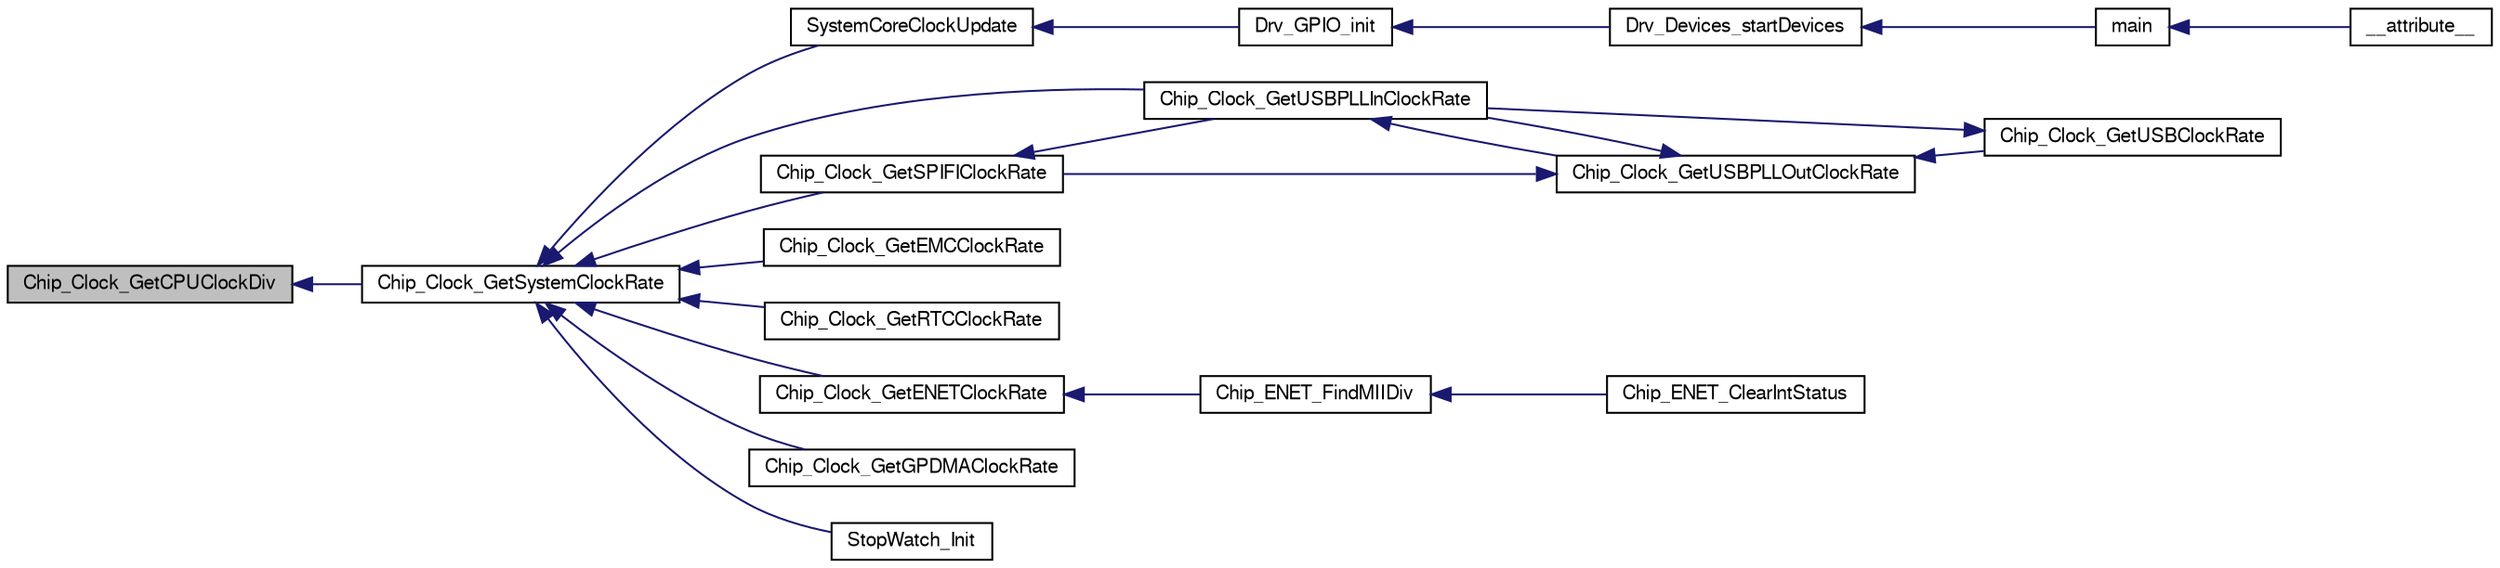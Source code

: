 digraph "Chip_Clock_GetCPUClockDiv"
{
  edge [fontname="FreeSans",fontsize="10",labelfontname="FreeSans",labelfontsize="10"];
  node [fontname="FreeSans",fontsize="10",shape=record];
  rankdir="LR";
  Node1 [label="Chip_Clock_GetCPUClockDiv",height=0.2,width=0.4,color="black", fillcolor="grey75", style="filled", fontcolor="black"];
  Node1 -> Node2 [dir="back",color="midnightblue",fontsize="10",style="solid"];
  Node2 [label="Chip_Clock_GetSystemClockRate",height=0.2,width=0.4,color="black", fillcolor="white", style="filled",URL="$group__CLOCK__17XX__40XX.html#gaf3dd97239f9db511dbc71c531132cc08",tooltip="Return system clock rate. "];
  Node2 -> Node3 [dir="back",color="midnightblue",fontsize="10",style="solid"];
  Node3 [label="SystemCoreClockUpdate",height=0.2,width=0.4,color="black", fillcolor="white", style="filled",URL="$group__SUPPORT__17XX__40XX__FUNC.html#gae0c36a9591fe6e9c45ecb21a794f0f0f",tooltip="Update system core clock rate, should be called if the system has a clock rate change. "];
  Node3 -> Node4 [dir="back",color="midnightblue",fontsize="10",style="solid"];
  Node4 [label="Drv_GPIO_init",height=0.2,width=0.4,color="black", fillcolor="white", style="filled",URL="$group__GPIO__Library.html#ga9be5db131ab65deac64ba3f32adc3e0a",tooltip="Initialize GPIO port. "];
  Node4 -> Node5 [dir="back",color="midnightblue",fontsize="10",style="solid"];
  Node5 [label="Drv_Devices_startDevices",height=0.2,width=0.4,color="black", fillcolor="white", style="filled",URL="$group__Devices__Library.html#ga752ca1b164444c691ffe54ed89d848c8",tooltip="Call init and start functions of the different peripherals of the uC. "];
  Node5 -> Node6 [dir="back",color="midnightblue",fontsize="10",style="solid"];
  Node6 [label="main",height=0.2,width=0.4,color="black", fillcolor="white", style="filled",URL="$group__Application__Layer.html#ga840291bc02cba5474a4cb46a9b9566fe"];
  Node6 -> Node7 [dir="back",color="midnightblue",fontsize="10",style="solid"];
  Node7 [label="__attribute__",height=0.2,width=0.4,color="black", fillcolor="white", style="filled",URL="$cr__startup__lpc175x__6x_8c.html#adce420b900676fa0caed5a713cac82fb"];
  Node2 -> Node8 [dir="back",color="midnightblue",fontsize="10",style="solid"];
  Node8 [label="Chip_Clock_GetSPIFIClockRate",height=0.2,width=0.4,color="black", fillcolor="white", style="filled",URL="$group__CLOCK__17XX__40XX.html#ga09e6d1ff0c53ebffd5f6fd407ea01ddb",tooltip="Returns the SPIFI clock rate. "];
  Node8 -> Node9 [dir="back",color="midnightblue",fontsize="10",style="solid"];
  Node9 [label="Chip_Clock_GetUSBPLLInClockRate",height=0.2,width=0.4,color="black", fillcolor="white", style="filled",URL="$group__CLOCK__17XX__40XX.html#gaa97e3b970f577ea06e5d4f76097576c7",tooltip="Return USB PLL input clock rate. "];
  Node9 -> Node10 [dir="back",color="midnightblue",fontsize="10",style="solid"];
  Node10 [label="Chip_Clock_GetUSBPLLOutClockRate",height=0.2,width=0.4,color="black", fillcolor="white", style="filled",URL="$group__CLOCK__17XX__40XX.html#ga89cab6cddba486f9c820b06e0a28bade",tooltip="Return USB PLL output clock rate. "];
  Node10 -> Node11 [dir="back",color="midnightblue",fontsize="10",style="solid"];
  Node11 [label="Chip_Clock_GetUSBClockRate",height=0.2,width=0.4,color="black", fillcolor="white", style="filled",URL="$group__CLOCK__17XX__40XX.html#gac8679aba3cc005f859604a09ceceb4a4",tooltip="Gets the USB clock (USB_CLK) rate. "];
  Node11 -> Node9 [dir="back",color="midnightblue",fontsize="10",style="solid"];
  Node10 -> Node8 [dir="back",color="midnightblue",fontsize="10",style="solid"];
  Node10 -> Node9 [dir="back",color="midnightblue",fontsize="10",style="solid"];
  Node2 -> Node9 [dir="back",color="midnightblue",fontsize="10",style="solid"];
  Node2 -> Node12 [dir="back",color="midnightblue",fontsize="10",style="solid"];
  Node12 [label="Chip_Clock_GetEMCClockRate",height=0.2,width=0.4,color="black", fillcolor="white", style="filled",URL="$group__CLOCK__17XX__40XX.html#gae2649650e17f30a5fc753c11cfa3efb4",tooltip="Returns clock rate for EMC. "];
  Node2 -> Node13 [dir="back",color="midnightblue",fontsize="10",style="solid"];
  Node13 [label="Chip_Clock_GetRTCClockRate",height=0.2,width=0.4,color="black", fillcolor="white", style="filled",URL="$group__CLOCK__17XX__40XX.html#ga7c09db016cc48f17aca47d96b0d68814",tooltip="Returns clock rate for RTC. "];
  Node2 -> Node14 [dir="back",color="midnightblue",fontsize="10",style="solid"];
  Node14 [label="Chip_Clock_GetENETClockRate",height=0.2,width=0.4,color="black", fillcolor="white", style="filled",URL="$group__CLOCK__17XX__40XX.html#ga04af0fa6fa72517538fc3d3918fcc0d9",tooltip="Returns clock rate for Ethernet. "];
  Node14 -> Node15 [dir="back",color="midnightblue",fontsize="10",style="solid"];
  Node15 [label="Chip_ENET_FindMIIDiv",height=0.2,width=0.4,color="black", fillcolor="white", style="filled",URL="$group__ENET__17XX__40XX.html#gad107338dec5ee221957fafe5e711e42e",tooltip="Find the divider index for a desired MII clock rate. "];
  Node15 -> Node16 [dir="back",color="midnightblue",fontsize="10",style="solid"];
  Node16 [label="Chip_ENET_ClearIntStatus",height=0.2,width=0.4,color="black", fillcolor="white", style="filled",URL="$group__ENET__17XX__40XX.html#ga0a574e2cc8946c200d71152722ac30d7",tooltip="Clear the interrupt status. "];
  Node2 -> Node17 [dir="back",color="midnightblue",fontsize="10",style="solid"];
  Node17 [label="Chip_Clock_GetGPDMAClockRate",height=0.2,width=0.4,color="black", fillcolor="white", style="filled",URL="$group__CLOCK__17XX__40XX.html#ga3141accbf546f4de8cfb005e31ec53a8",tooltip="Returns clock rate for GPDMA. "];
  Node2 -> Node18 [dir="back",color="midnightblue",fontsize="10",style="solid"];
  Node18 [label="StopWatch_Init",height=0.2,width=0.4,color="black", fillcolor="white", style="filled",URL="$group__Stop__Watch.html#gaa0f8ea277b700d20b4322a15d9ddf32c",tooltip="Initialize stopwatch. "];
}
